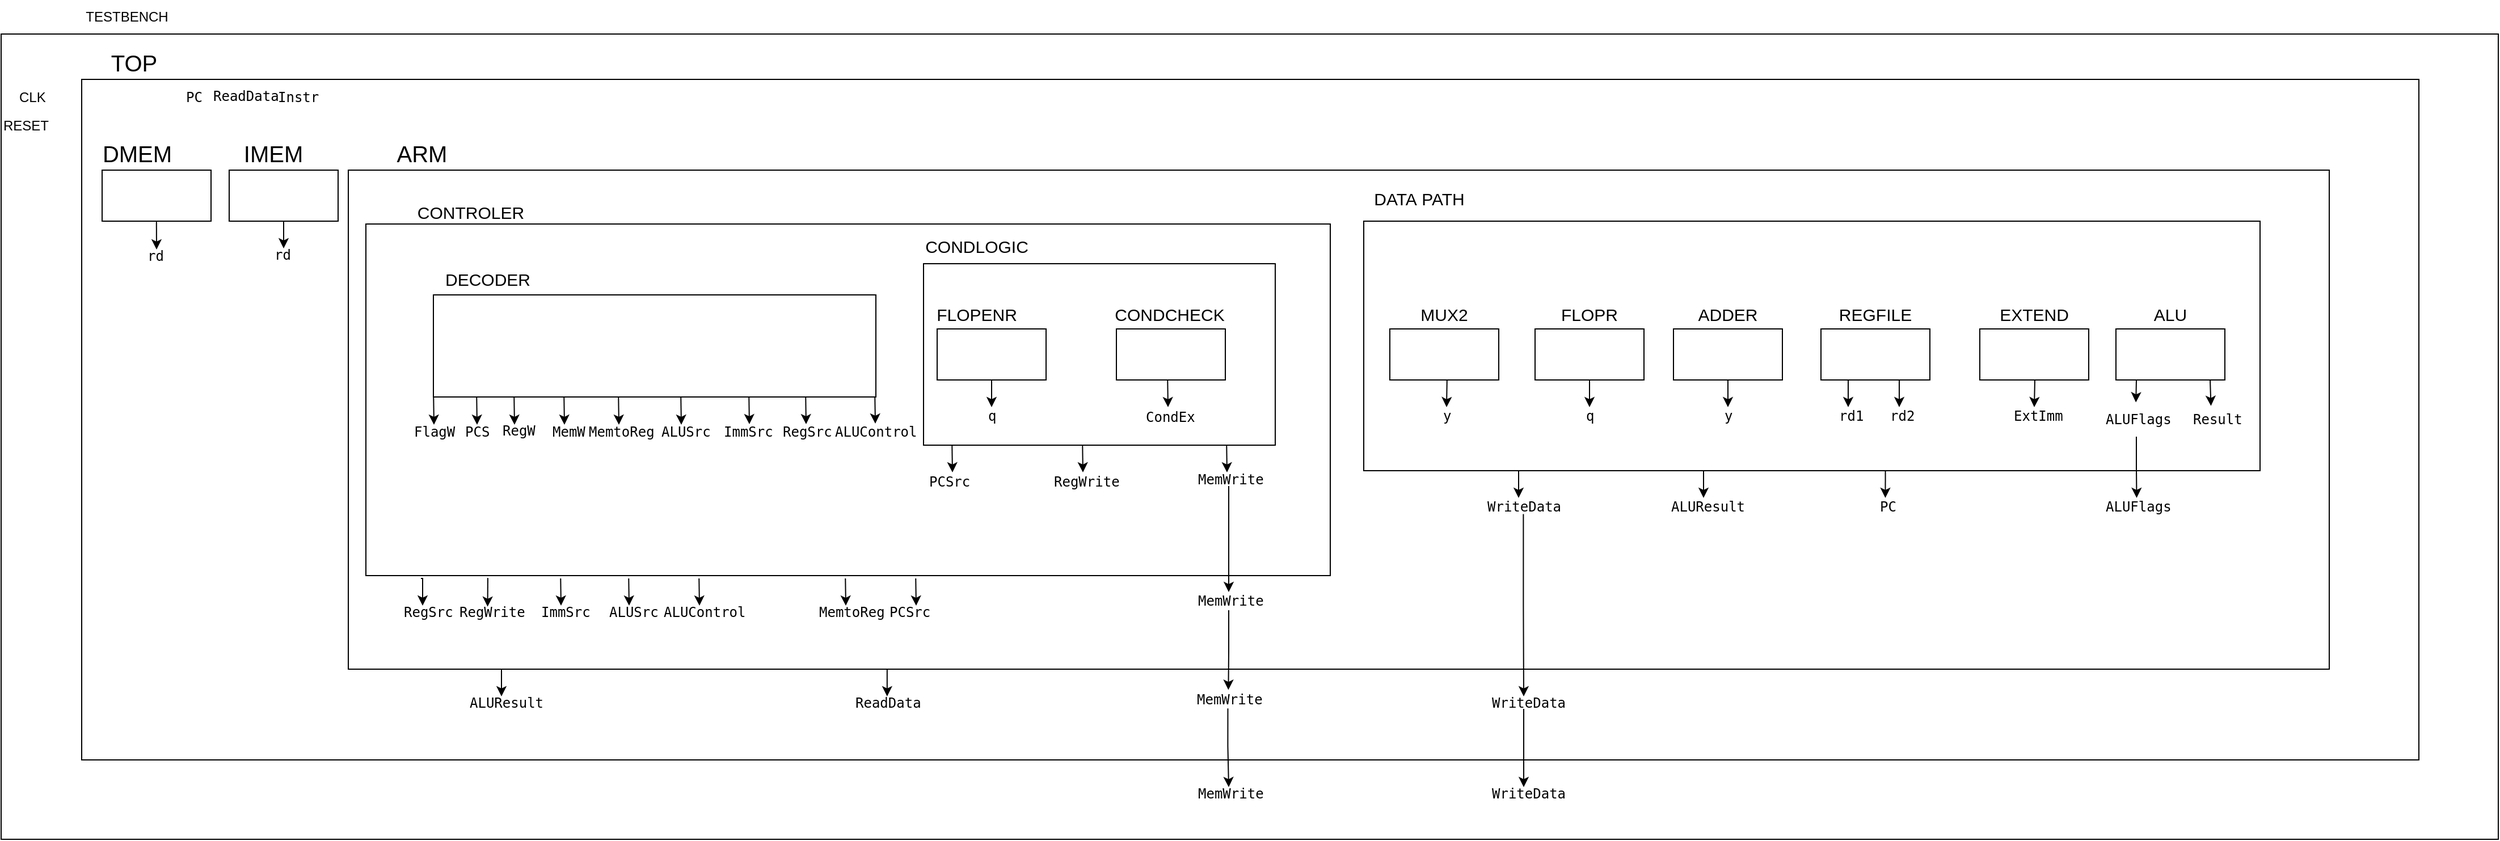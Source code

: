 <mxfile version="26.2.9">
  <diagram name="Página-1" id="NAmM1-ZtK7_rb2ben3PG">
    <mxGraphModel dx="2770" dy="1513" grid="1" gridSize="10" guides="1" tooltips="1" connect="1" arrows="1" fold="1" page="1" pageScale="1" pageWidth="827" pageHeight="1169" math="0" shadow="0">
      <root>
        <mxCell id="0" />
        <mxCell id="1" parent="0" />
        <mxCell id="LJNkUysy-Gn-ZSd2sY3m-1" value="" style="rounded=0;whiteSpace=wrap;html=1;align=left;" parent="1" vertex="1">
          <mxGeometry x="89" y="50" width="2201" height="710" as="geometry" />
        </mxCell>
        <mxCell id="LJNkUysy-Gn-ZSd2sY3m-12" value="" style="rounded=0;whiteSpace=wrap;html=1;" parent="1" vertex="1">
          <mxGeometry x="160" y="90" width="2060" height="600" as="geometry" />
        </mxCell>
        <mxCell id="LJNkUysy-Gn-ZSd2sY3m-16" value="TESTBENCH" style="text;html=1;align=center;verticalAlign=middle;whiteSpace=wrap;rounded=0;" parent="1" vertex="1">
          <mxGeometry x="170" y="20" width="60" height="30" as="geometry" />
        </mxCell>
        <mxCell id="LJNkUysy-Gn-ZSd2sY3m-21" value="CLK" style="text;html=1;align=left;verticalAlign=middle;whiteSpace=wrap;rounded=0;" parent="1" vertex="1">
          <mxGeometry x="103" y="91" width="30" height="30" as="geometry" />
        </mxCell>
        <mxCell id="LJNkUysy-Gn-ZSd2sY3m-22" value="TOP&amp;nbsp;" style="text;html=1;align=center;verticalAlign=middle;whiteSpace=wrap;rounded=0;fontSize=20;" parent="1" vertex="1">
          <mxGeometry x="160" y="50" width="98" height="50" as="geometry" />
        </mxCell>
        <mxCell id="LJNkUysy-Gn-ZSd2sY3m-25" value="RESET" style="text;html=1;align=left;verticalAlign=middle;whiteSpace=wrap;rounded=0;" parent="1" vertex="1">
          <mxGeometry x="89" y="116" width="44" height="30" as="geometry" />
        </mxCell>
        <mxCell id="XlLsWRVdU46CiYbNEFcL-1" value="" style="rounded=0;whiteSpace=wrap;html=1;" parent="1" vertex="1">
          <mxGeometry x="395" y="170" width="1746" height="440" as="geometry" />
        </mxCell>
        <mxCell id="XlLsWRVdU46CiYbNEFcL-2" value="" style="rounded=0;whiteSpace=wrap;html=1;" parent="1" vertex="1">
          <mxGeometry x="290" y="170" width="96" height="45" as="geometry" />
        </mxCell>
        <mxCell id="XlLsWRVdU46CiYbNEFcL-3" value="" style="rounded=0;whiteSpace=wrap;html=1;" parent="1" vertex="1">
          <mxGeometry x="178" y="170" width="96" height="45" as="geometry" />
        </mxCell>
        <mxCell id="XlLsWRVdU46CiYbNEFcL-6" value="&lt;code&gt;PC&lt;/code&gt;" style="text;html=1;align=left;verticalAlign=middle;whiteSpace=wrap;rounded=0;" parent="1" vertex="1">
          <mxGeometry x="250" y="91" width="30" height="30" as="geometry" />
        </mxCell>
        <mxCell id="XlLsWRVdU46CiYbNEFcL-7" value="&lt;span style=&quot;font-family: monospace;&quot;&gt;Instr&lt;/span&gt;" style="text;html=1;align=left;verticalAlign=middle;whiteSpace=wrap;rounded=0;" parent="1" vertex="1">
          <mxGeometry x="331" y="91" width="44" height="30" as="geometry" />
        </mxCell>
        <mxCell id="XlLsWRVdU46CiYbNEFcL-11" value="&lt;code&gt;ReadData&lt;/code&gt;" style="text;html=1;align=left;verticalAlign=middle;whiteSpace=wrap;rounded=0;" parent="1" vertex="1">
          <mxGeometry x="274" y="90" width="44" height="30" as="geometry" />
        </mxCell>
        <mxCell id="XlLsWRVdU46CiYbNEFcL-24" value="DMEM" style="text;html=1;align=center;verticalAlign=middle;whiteSpace=wrap;rounded=0;fontSize=20;" parent="1" vertex="1">
          <mxGeometry x="160" y="130" width="98" height="50" as="geometry" />
        </mxCell>
        <mxCell id="XlLsWRVdU46CiYbNEFcL-29" value="IMEM" style="text;html=1;align=center;verticalAlign=middle;whiteSpace=wrap;rounded=0;fontSize=20;" parent="1" vertex="1">
          <mxGeometry x="280" y="130" width="98" height="50" as="geometry" />
        </mxCell>
        <mxCell id="XlLsWRVdU46CiYbNEFcL-30" value="ARM" style="text;html=1;align=center;verticalAlign=middle;whiteSpace=wrap;rounded=0;fontSize=20;" parent="1" vertex="1">
          <mxGeometry x="410.5" y="130" width="98" height="50" as="geometry" />
        </mxCell>
        <mxCell id="XlLsWRVdU46CiYbNEFcL-31" value="" style="rounded=0;whiteSpace=wrap;html=1;" parent="1" vertex="1">
          <mxGeometry x="410.5" y="217.5" width="850" height="310" as="geometry" />
        </mxCell>
        <mxCell id="XlLsWRVdU46CiYbNEFcL-32" value="&lt;font style=&quot;font-size: 15px;&quot;&gt;CONTROLER&lt;/font&gt;" style="text;html=1;align=center;verticalAlign=middle;whiteSpace=wrap;rounded=0;fontSize=20;" parent="1" vertex="1">
          <mxGeometry x="454" y="180" width="98" height="50" as="geometry" />
        </mxCell>
        <mxCell id="XlLsWRVdU46CiYbNEFcL-34" value="" style="rounded=0;whiteSpace=wrap;html=1;" parent="1" vertex="1">
          <mxGeometry x="1290" y="215" width="790" height="220" as="geometry" />
        </mxCell>
        <mxCell id="XlLsWRVdU46CiYbNEFcL-35" value="&lt;span style=&quot;font-size: 15px;&quot;&gt;DATA&amp;nbsp;&lt;/span&gt;&lt;span style=&quot;font-size: 15px; background-color: transparent; color: light-dark(rgb(0, 0, 0), rgb(255, 255, 255));&quot;&gt;PATH&lt;/span&gt;" style="text;html=1;align=center;verticalAlign=middle;whiteSpace=wrap;rounded=0;fontSize=20;" parent="1" vertex="1">
          <mxGeometry x="1290" y="167.5" width="98" height="50" as="geometry" />
        </mxCell>
        <mxCell id="XlLsWRVdU46CiYbNEFcL-36" value="" style="rounded=0;whiteSpace=wrap;html=1;" parent="1" vertex="1">
          <mxGeometry x="470" y="280" width="390" height="90" as="geometry" />
        </mxCell>
        <mxCell id="XlLsWRVdU46CiYbNEFcL-37" value="&lt;span style=&quot;font-size: 15px;&quot;&gt;DECODER&lt;/span&gt;" style="text;html=1;align=center;verticalAlign=middle;whiteSpace=wrap;rounded=0;fontSize=20;" parent="1" vertex="1">
          <mxGeometry x="468.5" y="239" width="98" height="50" as="geometry" />
        </mxCell>
        <mxCell id="XlLsWRVdU46CiYbNEFcL-38" value="" style="rounded=0;whiteSpace=wrap;html=1;" parent="1" vertex="1">
          <mxGeometry x="902" y="252.5" width="310" height="160" as="geometry" />
        </mxCell>
        <mxCell id="XlLsWRVdU46CiYbNEFcL-39" value="&lt;span style=&quot;font-size: 15px;&quot;&gt;CONDLOGIC&lt;/span&gt;" style="text;html=1;align=center;verticalAlign=middle;whiteSpace=wrap;rounded=0;fontSize=20;" parent="1" vertex="1">
          <mxGeometry x="900" y="210" width="98" height="50" as="geometry" />
        </mxCell>
        <mxCell id="XlLsWRVdU46CiYbNEFcL-40" value="&lt;span style=&quot;font-size: 15px;&quot;&gt;FLOPENR&lt;/span&gt;" style="text;html=1;align=center;verticalAlign=middle;whiteSpace=wrap;rounded=0;fontSize=20;" parent="1" vertex="1">
          <mxGeometry x="900" y="270" width="98" height="50" as="geometry" />
        </mxCell>
        <mxCell id="XlLsWRVdU46CiYbNEFcL-41" value="" style="rounded=0;whiteSpace=wrap;html=1;" parent="1" vertex="1">
          <mxGeometry x="914" y="310" width="96" height="45" as="geometry" />
        </mxCell>
        <mxCell id="XlLsWRVdU46CiYbNEFcL-44" value="" style="rounded=0;whiteSpace=wrap;html=1;" parent="1" vertex="1">
          <mxGeometry x="1072" y="310" width="96" height="45" as="geometry" />
        </mxCell>
        <mxCell id="XlLsWRVdU46CiYbNEFcL-45" value="&lt;span style=&quot;font-size: 15px;&quot;&gt;CONDCHECK&lt;/span&gt;" style="text;html=1;align=center;verticalAlign=middle;whiteSpace=wrap;rounded=0;fontSize=20;" parent="1" vertex="1">
          <mxGeometry x="1070" y="270" width="98" height="50" as="geometry" />
        </mxCell>
        <mxCell id="XlLsWRVdU46CiYbNEFcL-49" value="&lt;span style=&quot;font-size: 15px;&quot;&gt;MUX2&lt;/span&gt;" style="text;html=1;align=center;verticalAlign=middle;whiteSpace=wrap;rounded=0;fontSize=20;" parent="1" vertex="1">
          <mxGeometry x="1312" y="270" width="98" height="50" as="geometry" />
        </mxCell>
        <mxCell id="XlLsWRVdU46CiYbNEFcL-50" value="" style="rounded=0;whiteSpace=wrap;html=1;" parent="1" vertex="1">
          <mxGeometry x="1313" y="310" width="96" height="45" as="geometry" />
        </mxCell>
        <mxCell id="XlLsWRVdU46CiYbNEFcL-51" value="&lt;span style=&quot;font-size: 15px;&quot;&gt;FLOPR&lt;/span&gt;" style="text;html=1;align=center;verticalAlign=middle;whiteSpace=wrap;rounded=0;fontSize=20;" parent="1" vertex="1">
          <mxGeometry x="1440" y="270" width="98" height="50" as="geometry" />
        </mxCell>
        <mxCell id="XlLsWRVdU46CiYbNEFcL-52" value="" style="rounded=0;whiteSpace=wrap;html=1;" parent="1" vertex="1">
          <mxGeometry x="1441" y="310" width="96" height="45" as="geometry" />
        </mxCell>
        <mxCell id="XlLsWRVdU46CiYbNEFcL-56" value="" style="rounded=0;whiteSpace=wrap;html=1;" parent="1" vertex="1">
          <mxGeometry x="1563" y="310" width="96" height="45" as="geometry" />
        </mxCell>
        <mxCell id="XlLsWRVdU46CiYbNEFcL-57" value="&lt;span style=&quot;font-size: 15px;&quot;&gt;ADDER&lt;/span&gt;" style="text;html=1;align=center;verticalAlign=middle;whiteSpace=wrap;rounded=0;fontSize=20;" parent="1" vertex="1">
          <mxGeometry x="1562" y="270" width="98" height="50" as="geometry" />
        </mxCell>
        <mxCell id="XlLsWRVdU46CiYbNEFcL-58" value="" style="rounded=0;whiteSpace=wrap;html=1;" parent="1" vertex="1">
          <mxGeometry x="1693" y="310" width="96" height="45" as="geometry" />
        </mxCell>
        <mxCell id="XlLsWRVdU46CiYbNEFcL-59" value="&lt;span style=&quot;font-size: 15px;&quot;&gt;REGFILE&lt;/span&gt;" style="text;html=1;align=center;verticalAlign=middle;whiteSpace=wrap;rounded=0;fontSize=20;" parent="1" vertex="1">
          <mxGeometry x="1692" y="270" width="98" height="50" as="geometry" />
        </mxCell>
        <mxCell id="XlLsWRVdU46CiYbNEFcL-60" value="" style="rounded=0;whiteSpace=wrap;html=1;" parent="1" vertex="1">
          <mxGeometry x="1833" y="310" width="96" height="45" as="geometry" />
        </mxCell>
        <mxCell id="XlLsWRVdU46CiYbNEFcL-61" value="&lt;span style=&quot;font-size: 15px;&quot;&gt;EXTEND&lt;/span&gt;" style="text;html=1;align=center;verticalAlign=middle;whiteSpace=wrap;rounded=0;fontSize=20;" parent="1" vertex="1">
          <mxGeometry x="1832" y="270" width="98" height="50" as="geometry" />
        </mxCell>
        <mxCell id="XlLsWRVdU46CiYbNEFcL-62" value="" style="rounded=0;whiteSpace=wrap;html=1;" parent="1" vertex="1">
          <mxGeometry x="1953" y="310" width="96" height="45" as="geometry" />
        </mxCell>
        <mxCell id="XlLsWRVdU46CiYbNEFcL-63" value="&lt;span style=&quot;font-size: 15px;&quot;&gt;ALU&lt;/span&gt;" style="text;html=1;align=center;verticalAlign=middle;whiteSpace=wrap;rounded=0;fontSize=20;" parent="1" vertex="1">
          <mxGeometry x="1952" y="270" width="98" height="50" as="geometry" />
        </mxCell>
        <mxCell id="Tkcv1pHcStgOkspFxJvF-100" value="" style="edgeStyle=orthogonalEdgeStyle;rounded=0;orthogonalLoop=1;jettySize=auto;html=1;" edge="1" parent="1" source="tNusRQFWXDD-pon_z9ov-1" target="Tkcv1pHcStgOkspFxJvF-64">
          <mxGeometry relative="1" as="geometry" />
        </mxCell>
        <mxCell id="tNusRQFWXDD-pon_z9ov-1" value="&lt;code&gt;ALUFlags&lt;/code&gt;" style="text;html=1;align=left;verticalAlign=middle;whiteSpace=wrap;rounded=0;" parent="1" vertex="1">
          <mxGeometry x="1942" y="375" width="58" height="30" as="geometry" />
        </mxCell>
        <mxCell id="tNusRQFWXDD-pon_z9ov-2" value="&lt;code&gt;Result&amp;nbsp;&lt;/code&gt;" style="text;html=1;align=left;verticalAlign=middle;whiteSpace=wrap;rounded=0;" parent="1" vertex="1">
          <mxGeometry x="2019" y="375" width="30" height="30" as="geometry" />
        </mxCell>
        <mxCell id="tNusRQFWXDD-pon_z9ov-3" style="edgeStyle=orthogonalEdgeStyle;rounded=0;orthogonalLoop=1;jettySize=auto;html=1;exitX=0.75;exitY=1;exitDx=0;exitDy=0;entryX=0.225;entryY=0.096;entryDx=0;entryDy=0;entryPerimeter=0;" parent="1" edge="1">
          <mxGeometry relative="1" as="geometry">
            <mxPoint x="2036" y="355" as="sourcePoint" />
            <mxPoint x="2036.75" y="377.88" as="targetPoint" />
          </mxGeometry>
        </mxCell>
        <mxCell id="tNusRQFWXDD-pon_z9ov-4" style="edgeStyle=orthogonalEdgeStyle;rounded=0;orthogonalLoop=1;jettySize=auto;html=1;exitX=0;exitY=1;exitDx=0;exitDy=0;entryX=0.353;entryY=-0.009;entryDx=0;entryDy=0;entryPerimeter=0;" parent="1" edge="1">
          <mxGeometry relative="1" as="geometry">
            <mxPoint x="1971" y="355" as="sourcePoint" />
            <mxPoint x="1970.59" y="374.73" as="targetPoint" />
          </mxGeometry>
        </mxCell>
        <mxCell id="tNusRQFWXDD-pon_z9ov-6" value="&lt;font face=&quot;monospace&quot;&gt;y&lt;/font&gt;" style="text;html=1;align=left;verticalAlign=middle;whiteSpace=wrap;rounded=0;" parent="1" vertex="1">
          <mxGeometry x="1358" y="379" width="10" height="16" as="geometry" />
        </mxCell>
        <mxCell id="tNusRQFWXDD-pon_z9ov-7" style="edgeStyle=orthogonalEdgeStyle;rounded=0;orthogonalLoop=1;jettySize=auto;html=1;exitX=0.525;exitY=1.003;exitDx=0;exitDy=0;entryX=0.5;entryY=0;entryDx=0;entryDy=0;exitPerimeter=0;" parent="1" source="XlLsWRVdU46CiYbNEFcL-50" target="tNusRQFWXDD-pon_z9ov-6" edge="1">
          <mxGeometry relative="1" as="geometry">
            <mxPoint x="1363.75" y="351" as="sourcePoint" />
            <mxPoint x="1363.75" y="375" as="targetPoint" />
          </mxGeometry>
        </mxCell>
        <mxCell id="tNusRQFWXDD-pon_z9ov-8" value="&lt;font face=&quot;monospace&quot;&gt;q&lt;/font&gt;" style="text;html=1;align=left;verticalAlign=middle;whiteSpace=wrap;rounded=0;" parent="1" vertex="1">
          <mxGeometry x="1484" y="379" width="10" height="16" as="geometry" />
        </mxCell>
        <mxCell id="tNusRQFWXDD-pon_z9ov-9" style="edgeStyle=orthogonalEdgeStyle;rounded=0;orthogonalLoop=1;jettySize=auto;html=1;exitX=0.525;exitY=1.003;exitDx=0;exitDy=0;entryX=0.5;entryY=0;entryDx=0;entryDy=0;exitPerimeter=0;" parent="1" target="tNusRQFWXDD-pon_z9ov-8" edge="1">
          <mxGeometry relative="1" as="geometry">
            <mxPoint x="1489" y="355" as="sourcePoint" />
            <mxPoint x="1489.75" y="375" as="targetPoint" />
          </mxGeometry>
        </mxCell>
        <mxCell id="tNusRQFWXDD-pon_z9ov-10" value="&lt;font face=&quot;monospace&quot;&gt;q&lt;/font&gt;" style="text;html=1;align=left;verticalAlign=middle;whiteSpace=wrap;rounded=0;" parent="1" vertex="1">
          <mxGeometry x="957" y="379" width="10" height="16" as="geometry" />
        </mxCell>
        <mxCell id="tNusRQFWXDD-pon_z9ov-11" style="edgeStyle=orthogonalEdgeStyle;rounded=0;orthogonalLoop=1;jettySize=auto;html=1;exitX=0.525;exitY=1.003;exitDx=0;exitDy=0;entryX=0.5;entryY=0;entryDx=0;entryDy=0;exitPerimeter=0;" parent="1" target="tNusRQFWXDD-pon_z9ov-10" edge="1">
          <mxGeometry relative="1" as="geometry">
            <mxPoint x="962" y="355" as="sourcePoint" />
            <mxPoint x="962.75" y="375" as="targetPoint" />
          </mxGeometry>
        </mxCell>
        <mxCell id="tNusRQFWXDD-pon_z9ov-16" value="&lt;font face=&quot;monospace&quot;&gt;y&lt;/font&gt;" style="text;html=1;align=left;verticalAlign=middle;whiteSpace=wrap;rounded=0;" parent="1" vertex="1">
          <mxGeometry x="1606" y="379" width="10" height="16" as="geometry" />
        </mxCell>
        <mxCell id="tNusRQFWXDD-pon_z9ov-17" style="edgeStyle=orthogonalEdgeStyle;rounded=0;orthogonalLoop=1;jettySize=auto;html=1;exitX=0.525;exitY=1.003;exitDx=0;exitDy=0;entryX=0.5;entryY=0;entryDx=0;entryDy=0;exitPerimeter=0;" parent="1" target="tNusRQFWXDD-pon_z9ov-16" edge="1">
          <mxGeometry relative="1" as="geometry">
            <mxPoint x="1611" y="355" as="sourcePoint" />
            <mxPoint x="1611.75" y="375" as="targetPoint" />
          </mxGeometry>
        </mxCell>
        <mxCell id="tNusRQFWXDD-pon_z9ov-20" value="&lt;font face=&quot;monospace&quot;&gt;rd1&lt;/font&gt;" style="text;html=1;align=left;verticalAlign=middle;whiteSpace=wrap;rounded=0;" parent="1" vertex="1">
          <mxGeometry x="1707" y="379" width="20" height="16" as="geometry" />
        </mxCell>
        <mxCell id="tNusRQFWXDD-pon_z9ov-21" style="edgeStyle=orthogonalEdgeStyle;rounded=0;orthogonalLoop=1;jettySize=auto;html=1;entryX=0.5;entryY=0;entryDx=0;entryDy=0;" parent="1" target="tNusRQFWXDD-pon_z9ov-20" edge="1">
          <mxGeometry relative="1" as="geometry">
            <mxPoint x="1717" y="355" as="sourcePoint" />
            <mxPoint x="1712.75" y="375" as="targetPoint" />
          </mxGeometry>
        </mxCell>
        <mxCell id="tNusRQFWXDD-pon_z9ov-24" value="&lt;font face=&quot;monospace&quot;&gt;rd2&lt;/font&gt;" style="text;html=1;align=left;verticalAlign=middle;whiteSpace=wrap;rounded=0;" parent="1" vertex="1">
          <mxGeometry x="1752" y="379" width="20" height="16" as="geometry" />
        </mxCell>
        <mxCell id="tNusRQFWXDD-pon_z9ov-25" style="edgeStyle=orthogonalEdgeStyle;rounded=0;orthogonalLoop=1;jettySize=auto;html=1;entryX=0.5;entryY=0;entryDx=0;entryDy=0;" parent="1" target="tNusRQFWXDD-pon_z9ov-24" edge="1">
          <mxGeometry relative="1" as="geometry">
            <mxPoint x="1762" y="355" as="sourcePoint" />
            <mxPoint x="1757.75" y="375" as="targetPoint" />
          </mxGeometry>
        </mxCell>
        <mxCell id="tNusRQFWXDD-pon_z9ov-26" style="edgeStyle=orthogonalEdgeStyle;rounded=0;orthogonalLoop=1;jettySize=auto;html=1;entryX=0.5;entryY=0;entryDx=0;entryDy=0;" parent="1" target="tNusRQFWXDD-pon_z9ov-27" edge="1">
          <mxGeometry relative="1" as="geometry">
            <mxPoint x="1881.5" y="355" as="sourcePoint" />
            <mxPoint x="1867.25" y="375" as="targetPoint" />
          </mxGeometry>
        </mxCell>
        <mxCell id="tNusRQFWXDD-pon_z9ov-27" value="&lt;code&gt;ExtImm&lt;/code&gt;" style="text;html=1;align=left;verticalAlign=middle;whiteSpace=wrap;rounded=0;" parent="1" vertex="1">
          <mxGeometry x="1860.5" y="379" width="41" height="16" as="geometry" />
        </mxCell>
        <mxCell id="tNusRQFWXDD-pon_z9ov-28" value="&lt;font face=&quot;monospace&quot;&gt;rd&lt;/font&gt;" style="text;html=1;align=left;verticalAlign=middle;whiteSpace=wrap;rounded=0;" parent="1" vertex="1">
          <mxGeometry x="216" y="240" width="20" height="11" as="geometry" />
        </mxCell>
        <mxCell id="tNusRQFWXDD-pon_z9ov-29" style="edgeStyle=orthogonalEdgeStyle;rounded=0;orthogonalLoop=1;jettySize=auto;html=1;exitX=0.5;exitY=1;exitDx=0;exitDy=0;entryX=0.5;entryY=0;entryDx=0;entryDy=0;" parent="1" target="tNusRQFWXDD-pon_z9ov-28" edge="1">
          <mxGeometry relative="1" as="geometry">
            <mxPoint x="225.9" y="215" as="sourcePoint" />
            <mxPoint x="225.9" y="239" as="targetPoint" />
          </mxGeometry>
        </mxCell>
        <mxCell id="tNusRQFWXDD-pon_z9ov-31" style="edgeStyle=orthogonalEdgeStyle;rounded=0;orthogonalLoop=1;jettySize=auto;html=1;exitX=0.5;exitY=1;exitDx=0;exitDy=0;entryX=0.5;entryY=0;entryDx=0;entryDy=0;" parent="1" target="tNusRQFWXDD-pon_z9ov-32" edge="1">
          <mxGeometry relative="1" as="geometry">
            <mxPoint x="338" y="215" as="sourcePoint" />
            <mxPoint x="333.75" y="235" as="targetPoint" />
          </mxGeometry>
        </mxCell>
        <mxCell id="tNusRQFWXDD-pon_z9ov-32" value="&lt;font face=&quot;monospace&quot;&gt;rd&lt;/font&gt;" style="text;html=1;align=left;verticalAlign=middle;whiteSpace=wrap;rounded=0;" parent="1" vertex="1">
          <mxGeometry x="328" y="239" width="20" height="11" as="geometry" />
        </mxCell>
        <mxCell id="tNusRQFWXDD-pon_z9ov-33" value="&lt;code&gt;ALUResult&lt;/code&gt;" style="text;html=1;align=left;verticalAlign=middle;whiteSpace=wrap;rounded=0;" parent="1" vertex="1">
          <mxGeometry x="500" y="634" width="60" height="11" as="geometry" />
        </mxCell>
        <mxCell id="tNusRQFWXDD-pon_z9ov-34" style="edgeStyle=orthogonalEdgeStyle;rounded=0;orthogonalLoop=1;jettySize=auto;html=1;entryX=0.5;entryY=0;entryDx=0;entryDy=0;" parent="1" target="tNusRQFWXDD-pon_z9ov-33" edge="1">
          <mxGeometry relative="1" as="geometry">
            <mxPoint x="530" y="610" as="sourcePoint" />
            <mxPoint x="505.75" y="630" as="targetPoint" />
          </mxGeometry>
        </mxCell>
        <mxCell id="tNusRQFWXDD-pon_z9ov-35" value="&lt;code&gt;WriteData&lt;/code&gt;" style="text;html=1;align=left;verticalAlign=middle;whiteSpace=wrap;rounded=0;" parent="1" vertex="1">
          <mxGeometry x="1401" y="634" width="60" height="11" as="geometry" />
        </mxCell>
        <mxCell id="tNusRQFWXDD-pon_z9ov-37" style="edgeStyle=orthogonalEdgeStyle;rounded=0;orthogonalLoop=1;jettySize=auto;html=1;exitX=0.57;exitY=0.888;exitDx=0;exitDy=0;exitPerimeter=0;" parent="1" edge="1" target="tNusRQFWXDD-pon_z9ov-35" source="Tkcv1pHcStgOkspFxJvF-76">
          <mxGeometry relative="1" as="geometry">
            <mxPoint x="1439.92" y="610" as="sourcePoint" />
            <mxPoint x="1439.92" y="634" as="targetPoint" />
          </mxGeometry>
        </mxCell>
        <mxCell id="tNusRQFWXDD-pon_z9ov-40" style="edgeStyle=orthogonalEdgeStyle;rounded=0;orthogonalLoop=1;jettySize=auto;html=1;entryX=0.5;entryY=0;entryDx=0;entryDy=0;" parent="1" edge="1">
          <mxGeometry relative="1" as="geometry">
            <mxPoint x="869.92" y="610" as="sourcePoint" />
            <mxPoint x="869.92" y="634" as="targetPoint" />
          </mxGeometry>
        </mxCell>
        <mxCell id="tNusRQFWXDD-pon_z9ov-41" value="&lt;code&gt;ReadData&lt;/code&gt;" style="text;html=1;align=left;verticalAlign=middle;whiteSpace=wrap;rounded=0;" parent="1" vertex="1">
          <mxGeometry x="840" y="634" width="60" height="11" as="geometry" />
        </mxCell>
        <mxCell id="Tkcv1pHcStgOkspFxJvF-1" value="&lt;code&gt;RegSrc&lt;/code&gt;" style="text;html=1;align=left;verticalAlign=middle;whiteSpace=wrap;rounded=0;" vertex="1" parent="1">
          <mxGeometry x="442" y="554" width="37" height="11" as="geometry" />
        </mxCell>
        <mxCell id="Tkcv1pHcStgOkspFxJvF-2" style="edgeStyle=orthogonalEdgeStyle;rounded=0;orthogonalLoop=1;jettySize=auto;html=1;entryX=0.5;entryY=0;entryDx=0;entryDy=0;" edge="1" target="Tkcv1pHcStgOkspFxJvF-1" parent="1">
          <mxGeometry relative="1" as="geometry">
            <mxPoint x="459" y="530" as="sourcePoint" />
            <mxPoint x="447.75" y="550" as="targetPoint" />
          </mxGeometry>
        </mxCell>
        <mxCell id="Tkcv1pHcStgOkspFxJvF-6" value="&lt;code&gt;RegWrite&lt;/code&gt;" style="text;html=1;align=left;verticalAlign=middle;whiteSpace=wrap;rounded=0;" vertex="1" parent="1">
          <mxGeometry x="491" y="554" width="53" height="11" as="geometry" />
        </mxCell>
        <mxCell id="Tkcv1pHcStgOkspFxJvF-7" style="edgeStyle=orthogonalEdgeStyle;rounded=0;orthogonalLoop=1;jettySize=auto;html=1;entryX=0.505;entryY=0.081;entryDx=0;entryDy=0;exitX=0.301;exitY=0.998;exitDx=0;exitDy=0;exitPerimeter=0;entryPerimeter=0;" edge="1" target="Tkcv1pHcStgOkspFxJvF-6" parent="1">
          <mxGeometry relative="1" as="geometry">
            <mxPoint x="517.955" y="529.56" as="sourcePoint" />
            <mxPoint x="518.5" y="553" as="targetPoint" />
          </mxGeometry>
        </mxCell>
        <mxCell id="Tkcv1pHcStgOkspFxJvF-8" style="edgeStyle=orthogonalEdgeStyle;rounded=0;orthogonalLoop=1;jettySize=auto;html=1;exitX=0.486;exitY=1;exitDx=0;exitDy=0;exitPerimeter=0;" edge="1" parent="1">
          <mxGeometry relative="1" as="geometry">
            <mxPoint x="582.13" y="530" as="sourcePoint" />
            <mxPoint x="582.5" y="554" as="targetPoint" />
          </mxGeometry>
        </mxCell>
        <mxCell id="Tkcv1pHcStgOkspFxJvF-9" value="&lt;code&gt;ImmSrc&lt;/code&gt;" style="text;html=1;align=left;verticalAlign=middle;whiteSpace=wrap;rounded=0;" vertex="1" parent="1">
          <mxGeometry x="563" y="554" width="40" height="11" as="geometry" />
        </mxCell>
        <mxCell id="Tkcv1pHcStgOkspFxJvF-10" style="edgeStyle=orthogonalEdgeStyle;rounded=0;orthogonalLoop=1;jettySize=auto;html=1;exitX=0.486;exitY=1;exitDx=0;exitDy=0;exitPerimeter=0;" edge="1" parent="1">
          <mxGeometry relative="1" as="geometry">
            <mxPoint x="642.13" y="530.01" as="sourcePoint" />
            <mxPoint x="642.5" y="554.01" as="targetPoint" />
          </mxGeometry>
        </mxCell>
        <mxCell id="Tkcv1pHcStgOkspFxJvF-11" value="&lt;code&gt;ALUSrc&lt;/code&gt;" style="text;html=1;align=left;verticalAlign=middle;whiteSpace=wrap;rounded=0;" vertex="1" parent="1">
          <mxGeometry x="623" y="554.01" width="40" height="11" as="geometry" />
        </mxCell>
        <mxCell id="Tkcv1pHcStgOkspFxJvF-12" value="&lt;code&gt;ALUControl&lt;/code&gt;" style="text;html=1;align=left;verticalAlign=middle;whiteSpace=wrap;rounded=0;" vertex="1" parent="1">
          <mxGeometry x="671" y="554.02" width="70" height="11" as="geometry" />
        </mxCell>
        <mxCell id="Tkcv1pHcStgOkspFxJvF-13" style="edgeStyle=orthogonalEdgeStyle;rounded=0;orthogonalLoop=1;jettySize=auto;html=1;exitX=0.486;exitY=1;exitDx=0;exitDy=0;exitPerimeter=0;" edge="1" parent="1">
          <mxGeometry relative="1" as="geometry">
            <mxPoint x="704.13" y="530.02" as="sourcePoint" />
            <mxPoint x="704.5" y="554.02" as="targetPoint" />
          </mxGeometry>
        </mxCell>
        <mxCell id="Tkcv1pHcStgOkspFxJvF-16" value="&lt;code&gt;MemWrite&lt;/code&gt;" style="text;html=1;align=left;verticalAlign=middle;whiteSpace=wrap;rounded=0;" vertex="1" parent="1">
          <mxGeometry x="1142" y="542" width="58" height="16" as="geometry" />
        </mxCell>
        <mxCell id="Tkcv1pHcStgOkspFxJvF-18" value="&lt;code&gt;MemtoReg&lt;/code&gt;" style="text;html=1;align=left;verticalAlign=middle;whiteSpace=wrap;rounded=0;" vertex="1" parent="1">
          <mxGeometry x="808" y="554.02" width="58" height="11" as="geometry" />
        </mxCell>
        <mxCell id="Tkcv1pHcStgOkspFxJvF-19" style="edgeStyle=orthogonalEdgeStyle;rounded=0;orthogonalLoop=1;jettySize=auto;html=1;exitX=0.486;exitY=1;exitDx=0;exitDy=0;exitPerimeter=0;" edge="1" parent="1">
          <mxGeometry relative="1" as="geometry">
            <mxPoint x="833.13" y="530.02" as="sourcePoint" />
            <mxPoint x="833.5" y="554.02" as="targetPoint" />
          </mxGeometry>
        </mxCell>
        <mxCell id="Tkcv1pHcStgOkspFxJvF-20" value="&lt;code&gt;PCSrc&lt;/code&gt;" style="text;html=1;align=left;verticalAlign=middle;whiteSpace=wrap;rounded=0;" vertex="1" parent="1">
          <mxGeometry x="870" y="554.02" width="58" height="11" as="geometry" />
        </mxCell>
        <mxCell id="Tkcv1pHcStgOkspFxJvF-21" style="edgeStyle=orthogonalEdgeStyle;rounded=0;orthogonalLoop=1;jettySize=auto;html=1;exitX=0.486;exitY=1;exitDx=0;exitDy=0;exitPerimeter=0;" edge="1" parent="1">
          <mxGeometry relative="1" as="geometry">
            <mxPoint x="895.13" y="530.02" as="sourcePoint" />
            <mxPoint x="895.5" y="554.02" as="targetPoint" />
          </mxGeometry>
        </mxCell>
        <mxCell id="Tkcv1pHcStgOkspFxJvF-34" style="edgeStyle=orthogonalEdgeStyle;rounded=0;orthogonalLoop=1;jettySize=auto;html=1;exitX=0.486;exitY=1;exitDx=0;exitDy=0;exitPerimeter=0;" edge="1" parent="1">
          <mxGeometry relative="1" as="geometry">
            <mxPoint x="541.13" y="370.5" as="sourcePoint" />
            <mxPoint x="541.5" y="394.5" as="targetPoint" />
          </mxGeometry>
        </mxCell>
        <mxCell id="Tkcv1pHcStgOkspFxJvF-35" value="&lt;code&gt;RegW&lt;/code&gt;" style="text;html=1;align=left;verticalAlign=middle;whiteSpace=wrap;rounded=0;" vertex="1" parent="1">
          <mxGeometry x="529" y="394.5" width="18" height="11" as="geometry" />
        </mxCell>
        <mxCell id="Tkcv1pHcStgOkspFxJvF-36" value="&lt;code&gt;MemW&lt;/code&gt;" style="text;html=1;align=left;verticalAlign=middle;whiteSpace=wrap;rounded=0;" vertex="1" parent="1">
          <mxGeometry x="573" y="395.5" width="18" height="11" as="geometry" />
        </mxCell>
        <mxCell id="Tkcv1pHcStgOkspFxJvF-37" style="edgeStyle=orthogonalEdgeStyle;rounded=0;orthogonalLoop=1;jettySize=auto;html=1;exitX=0.486;exitY=1;exitDx=0;exitDy=0;exitPerimeter=0;" edge="1" parent="1">
          <mxGeometry relative="1" as="geometry">
            <mxPoint x="585.13" y="370.5" as="sourcePoint" />
            <mxPoint x="585.5" y="394.5" as="targetPoint" />
          </mxGeometry>
        </mxCell>
        <mxCell id="Tkcv1pHcStgOkspFxJvF-38" style="edgeStyle=orthogonalEdgeStyle;rounded=0;orthogonalLoop=1;jettySize=auto;html=1;exitX=0.486;exitY=1;exitDx=0;exitDy=0;exitPerimeter=0;" edge="1" parent="1">
          <mxGeometry relative="1" as="geometry">
            <mxPoint x="633.13" y="370.5" as="sourcePoint" />
            <mxPoint x="633.5" y="394.5" as="targetPoint" />
          </mxGeometry>
        </mxCell>
        <mxCell id="Tkcv1pHcStgOkspFxJvF-39" value="&lt;code&gt;MemtoReg&lt;/code&gt;" style="text;html=1;align=left;verticalAlign=middle;whiteSpace=wrap;rounded=0;" vertex="1" parent="1">
          <mxGeometry x="605" y="395.5" width="58" height="11" as="geometry" />
        </mxCell>
        <mxCell id="Tkcv1pHcStgOkspFxJvF-40" value="&lt;code&gt;ALUSrc&lt;/code&gt;" style="text;html=1;align=left;verticalAlign=middle;whiteSpace=wrap;rounded=0;" vertex="1" parent="1">
          <mxGeometry x="669" y="395.5" width="46" height="11" as="geometry" />
        </mxCell>
        <mxCell id="Tkcv1pHcStgOkspFxJvF-41" style="edgeStyle=orthogonalEdgeStyle;rounded=0;orthogonalLoop=1;jettySize=auto;html=1;exitX=0.486;exitY=1;exitDx=0;exitDy=0;exitPerimeter=0;" edge="1" parent="1">
          <mxGeometry relative="1" as="geometry">
            <mxPoint x="688.13" y="370.5" as="sourcePoint" />
            <mxPoint x="688.5" y="394.5" as="targetPoint" />
          </mxGeometry>
        </mxCell>
        <mxCell id="Tkcv1pHcStgOkspFxJvF-42" value="&lt;code&gt;ImmSrc&lt;/code&gt;" style="text;html=1;align=left;verticalAlign=middle;whiteSpace=wrap;rounded=0;" vertex="1" parent="1">
          <mxGeometry x="724" y="395" width="46" height="11" as="geometry" />
        </mxCell>
        <mxCell id="Tkcv1pHcStgOkspFxJvF-43" style="edgeStyle=orthogonalEdgeStyle;rounded=0;orthogonalLoop=1;jettySize=auto;html=1;exitX=0.486;exitY=1;exitDx=0;exitDy=0;exitPerimeter=0;" edge="1" parent="1">
          <mxGeometry relative="1" as="geometry">
            <mxPoint x="748.13" y="370" as="sourcePoint" />
            <mxPoint x="748.5" y="394" as="targetPoint" />
          </mxGeometry>
        </mxCell>
        <mxCell id="Tkcv1pHcStgOkspFxJvF-44" value="&lt;code&gt;RegSrc&lt;/code&gt;" style="text;html=1;align=left;verticalAlign=middle;whiteSpace=wrap;rounded=0;" vertex="1" parent="1">
          <mxGeometry x="776" y="395" width="46" height="11" as="geometry" />
        </mxCell>
        <mxCell id="Tkcv1pHcStgOkspFxJvF-45" style="edgeStyle=orthogonalEdgeStyle;rounded=0;orthogonalLoop=1;jettySize=auto;html=1;exitX=0.486;exitY=1;exitDx=0;exitDy=0;exitPerimeter=0;" edge="1" parent="1">
          <mxGeometry relative="1" as="geometry">
            <mxPoint x="798.13" y="370" as="sourcePoint" />
            <mxPoint x="798.5" y="394" as="targetPoint" />
          </mxGeometry>
        </mxCell>
        <mxCell id="Tkcv1pHcStgOkspFxJvF-46" value="&lt;code&gt;FlagW&lt;/code&gt;" style="text;html=1;align=left;verticalAlign=middle;whiteSpace=wrap;rounded=0;" vertex="1" parent="1">
          <mxGeometry x="451" y="395.5" width="40" height="11" as="geometry" />
        </mxCell>
        <mxCell id="Tkcv1pHcStgOkspFxJvF-47" style="edgeStyle=orthogonalEdgeStyle;rounded=0;orthogonalLoop=1;jettySize=auto;html=1;exitX=0.486;exitY=1;exitDx=0;exitDy=0;exitPerimeter=0;" edge="1" parent="1">
          <mxGeometry relative="1" as="geometry">
            <mxPoint x="470.13" y="370.5" as="sourcePoint" />
            <mxPoint x="470.5" y="394.5" as="targetPoint" />
          </mxGeometry>
        </mxCell>
        <mxCell id="Tkcv1pHcStgOkspFxJvF-48" style="edgeStyle=orthogonalEdgeStyle;rounded=0;orthogonalLoop=1;jettySize=auto;html=1;exitX=0.486;exitY=1;exitDx=0;exitDy=0;exitPerimeter=0;" edge="1" parent="1">
          <mxGeometry relative="1" as="geometry">
            <mxPoint x="508.13" y="370.5" as="sourcePoint" />
            <mxPoint x="508.5" y="394.5" as="targetPoint" />
          </mxGeometry>
        </mxCell>
        <mxCell id="Tkcv1pHcStgOkspFxJvF-49" value="&lt;code&gt;PCS&lt;/code&gt;" style="text;html=1;align=left;verticalAlign=middle;whiteSpace=wrap;rounded=0;" vertex="1" parent="1">
          <mxGeometry x="496" y="395.5" width="18" height="11" as="geometry" />
        </mxCell>
        <mxCell id="Tkcv1pHcStgOkspFxJvF-50" style="edgeStyle=orthogonalEdgeStyle;rounded=0;orthogonalLoop=1;jettySize=auto;html=1;exitX=0.486;exitY=1;exitDx=0;exitDy=0;exitPerimeter=0;" edge="1" parent="1">
          <mxGeometry relative="1" as="geometry">
            <mxPoint x="859.13" y="369.5" as="sourcePoint" />
            <mxPoint x="859.5" y="393.5" as="targetPoint" />
          </mxGeometry>
        </mxCell>
        <mxCell id="Tkcv1pHcStgOkspFxJvF-51" value="&lt;code&gt;ALUControl&lt;/code&gt;" style="text;html=1;align=left;verticalAlign=middle;whiteSpace=wrap;rounded=0;" vertex="1" parent="1">
          <mxGeometry x="822" y="395.5" width="46" height="11" as="geometry" />
        </mxCell>
        <mxCell id="Tkcv1pHcStgOkspFxJvF-53" value="&lt;code&gt;PCSrc&lt;/code&gt;" style="text;html=1;align=left;verticalAlign=middle;whiteSpace=wrap;rounded=0;" vertex="1" parent="1">
          <mxGeometry x="905" y="439.5" width="40" height="11" as="geometry" />
        </mxCell>
        <mxCell id="Tkcv1pHcStgOkspFxJvF-54" style="edgeStyle=orthogonalEdgeStyle;rounded=0;orthogonalLoop=1;jettySize=auto;html=1;exitX=0.486;exitY=1;exitDx=0;exitDy=0;exitPerimeter=0;" edge="1" parent="1">
          <mxGeometry relative="1" as="geometry">
            <mxPoint x="927.13" y="412.5" as="sourcePoint" />
            <mxPoint x="927.5" y="436.5" as="targetPoint" />
          </mxGeometry>
        </mxCell>
        <mxCell id="Tkcv1pHcStgOkspFxJvF-58" style="edgeStyle=orthogonalEdgeStyle;rounded=0;orthogonalLoop=1;jettySize=auto;html=1;exitX=0.486;exitY=1;exitDx=0;exitDy=0;exitPerimeter=0;" edge="1" parent="1">
          <mxGeometry relative="1" as="geometry">
            <mxPoint x="1042.13" y="412.5" as="sourcePoint" />
            <mxPoint x="1042.5" y="436.5" as="targetPoint" />
          </mxGeometry>
        </mxCell>
        <mxCell id="Tkcv1pHcStgOkspFxJvF-59" value="&lt;code&gt;RegWrite&lt;/code&gt;" style="text;html=1;align=left;verticalAlign=middle;whiteSpace=wrap;rounded=0;" vertex="1" parent="1">
          <mxGeometry x="1015" y="439.5" width="40" height="11" as="geometry" />
        </mxCell>
        <mxCell id="Tkcv1pHcStgOkspFxJvF-98" value="" style="edgeStyle=orthogonalEdgeStyle;rounded=0;orthogonalLoop=1;jettySize=auto;html=1;" edge="1" parent="1" source="Tkcv1pHcStgOkspFxJvF-60" target="Tkcv1pHcStgOkspFxJvF-16">
          <mxGeometry relative="1" as="geometry" />
        </mxCell>
        <mxCell id="Tkcv1pHcStgOkspFxJvF-60" value="&lt;code&gt;MemWrite&lt;/code&gt;" style="text;html=1;align=left;verticalAlign=middle;whiteSpace=wrap;rounded=0;" vertex="1" parent="1">
          <mxGeometry x="1142" y="437.5" width="58" height="11" as="geometry" />
        </mxCell>
        <mxCell id="Tkcv1pHcStgOkspFxJvF-61" style="edgeStyle=orthogonalEdgeStyle;rounded=0;orthogonalLoop=1;jettySize=auto;html=1;exitX=0.486;exitY=1;exitDx=0;exitDy=0;exitPerimeter=0;" edge="1" parent="1">
          <mxGeometry relative="1" as="geometry">
            <mxPoint x="1169.13" y="412.5" as="sourcePoint" />
            <mxPoint x="1169.5" y="436.5" as="targetPoint" />
          </mxGeometry>
        </mxCell>
        <mxCell id="Tkcv1pHcStgOkspFxJvF-62" value="&lt;code&gt;CondEx&lt;/code&gt;" style="text;html=1;align=left;verticalAlign=middle;whiteSpace=wrap;rounded=0;" vertex="1" parent="1">
          <mxGeometry x="1096" y="382" width="40" height="11" as="geometry" />
        </mxCell>
        <mxCell id="Tkcv1pHcStgOkspFxJvF-63" style="edgeStyle=orthogonalEdgeStyle;rounded=0;orthogonalLoop=1;jettySize=auto;html=1;exitX=0.486;exitY=1;exitDx=0;exitDy=0;exitPerimeter=0;" edge="1" parent="1">
          <mxGeometry relative="1" as="geometry">
            <mxPoint x="1117.13" y="355" as="sourcePoint" />
            <mxPoint x="1117.5" y="379" as="targetPoint" />
          </mxGeometry>
        </mxCell>
        <mxCell id="Tkcv1pHcStgOkspFxJvF-64" value="&lt;code&gt;ALUFlags&lt;/code&gt;" style="text;html=1;align=left;verticalAlign=middle;whiteSpace=wrap;rounded=0;" vertex="1" parent="1">
          <mxGeometry x="1941.5" y="459" width="59.5" height="16" as="geometry" />
        </mxCell>
        <mxCell id="Tkcv1pHcStgOkspFxJvF-69" style="edgeStyle=orthogonalEdgeStyle;rounded=0;orthogonalLoop=1;jettySize=auto;html=1;entryX=0.5;entryY=0;entryDx=0;entryDy=0;exitX=0.582;exitY=1;exitDx=0;exitDy=0;exitPerimeter=0;" edge="1" target="Tkcv1pHcStgOkspFxJvF-70" parent="1" source="XlLsWRVdU46CiYbNEFcL-34">
          <mxGeometry relative="1" as="geometry">
            <mxPoint x="1764.5" y="435" as="sourcePoint" />
            <mxPoint x="1750.25" y="455" as="targetPoint" />
          </mxGeometry>
        </mxCell>
        <mxCell id="Tkcv1pHcStgOkspFxJvF-70" value="&lt;code&gt;PC&lt;/code&gt;" style="text;html=1;align=left;verticalAlign=middle;whiteSpace=wrap;rounded=0;" vertex="1" parent="1">
          <mxGeometry x="1742.5" y="459" width="14.5" height="16" as="geometry" />
        </mxCell>
        <mxCell id="Tkcv1pHcStgOkspFxJvF-74" style="edgeStyle=orthogonalEdgeStyle;rounded=0;orthogonalLoop=1;jettySize=auto;html=1;entryX=0.5;entryY=0;entryDx=0;entryDy=0;" edge="1" target="Tkcv1pHcStgOkspFxJvF-75" parent="1">
          <mxGeometry relative="1" as="geometry">
            <mxPoint x="1581" y="435" as="sourcePoint" />
            <mxPoint x="1566.75" y="455" as="targetPoint" />
          </mxGeometry>
        </mxCell>
        <mxCell id="Tkcv1pHcStgOkspFxJvF-75" value="&lt;code&gt;ALUResult&lt;/code&gt;" style="text;html=1;align=left;verticalAlign=middle;whiteSpace=wrap;rounded=0;" vertex="1" parent="1">
          <mxGeometry x="1559" y="459" width="61" height="16" as="geometry" />
        </mxCell>
        <mxCell id="Tkcv1pHcStgOkspFxJvF-76" value="&lt;code&gt;WriteData&lt;/code&gt;" style="text;html=1;align=left;verticalAlign=middle;whiteSpace=wrap;rounded=0;" vertex="1" parent="1">
          <mxGeometry x="1396.5" y="459" width="60" height="16" as="geometry" />
        </mxCell>
        <mxCell id="Tkcv1pHcStgOkspFxJvF-77" style="edgeStyle=orthogonalEdgeStyle;rounded=0;orthogonalLoop=1;jettySize=auto;html=1;entryX=0.5;entryY=0;entryDx=0;entryDy=0;" edge="1" target="Tkcv1pHcStgOkspFxJvF-76" parent="1">
          <mxGeometry relative="1" as="geometry">
            <mxPoint x="1418.5" y="435" as="sourcePoint" />
            <mxPoint x="1404.25" y="455" as="targetPoint" />
          </mxGeometry>
        </mxCell>
        <mxCell id="Tkcv1pHcStgOkspFxJvF-79" value="&lt;code&gt;MemWrite&lt;/code&gt;" style="text;html=1;align=left;verticalAlign=middle;whiteSpace=wrap;rounded=0;" vertex="1" parent="1">
          <mxGeometry x="1142" y="714" width="58" height="11" as="geometry" />
        </mxCell>
        <mxCell id="Tkcv1pHcStgOkspFxJvF-83" value="&lt;code&gt;WriteData&lt;/code&gt;" style="text;html=1;align=left;verticalAlign=middle;whiteSpace=wrap;rounded=0;" vertex="1" parent="1">
          <mxGeometry x="1401" y="714" width="60" height="11" as="geometry" />
        </mxCell>
        <mxCell id="Tkcv1pHcStgOkspFxJvF-84" style="edgeStyle=orthogonalEdgeStyle;rounded=0;orthogonalLoop=1;jettySize=auto;html=1;entryX=0.5;entryY=0;entryDx=0;entryDy=0;" edge="1" parent="1" source="tNusRQFWXDD-pon_z9ov-35" target="Tkcv1pHcStgOkspFxJvF-83">
          <mxGeometry relative="1" as="geometry">
            <mxPoint x="1434.92" y="690" as="sourcePoint" />
            <mxPoint x="1434.92" y="714" as="targetPoint" />
          </mxGeometry>
        </mxCell>
        <mxCell id="Tkcv1pHcStgOkspFxJvF-97" value="" style="edgeStyle=orthogonalEdgeStyle;rounded=0;orthogonalLoop=1;jettySize=auto;html=1;exitX=0.504;exitY=1.244;exitDx=0;exitDy=0;exitPerimeter=0;" edge="1" parent="1" source="Tkcv1pHcStgOkspFxJvF-94" target="Tkcv1pHcStgOkspFxJvF-79">
          <mxGeometry relative="1" as="geometry" />
        </mxCell>
        <mxCell id="Tkcv1pHcStgOkspFxJvF-94" value="&lt;code&gt;MemWrite&lt;/code&gt;" style="text;html=1;align=left;verticalAlign=middle;whiteSpace=wrap;rounded=0;" vertex="1" parent="1">
          <mxGeometry x="1141" y="631" width="58" height="11" as="geometry" />
        </mxCell>
        <mxCell id="Tkcv1pHcStgOkspFxJvF-96" style="edgeStyle=orthogonalEdgeStyle;rounded=0;orthogonalLoop=1;jettySize=auto;html=1;exitX=0.5;exitY=1;exitDx=0;exitDy=0;entryX=0.512;entryY=-0.252;entryDx=0;entryDy=0;entryPerimeter=0;" edge="1" parent="1" source="Tkcv1pHcStgOkspFxJvF-16" target="Tkcv1pHcStgOkspFxJvF-94">
          <mxGeometry relative="1" as="geometry" />
        </mxCell>
      </root>
    </mxGraphModel>
  </diagram>
</mxfile>
